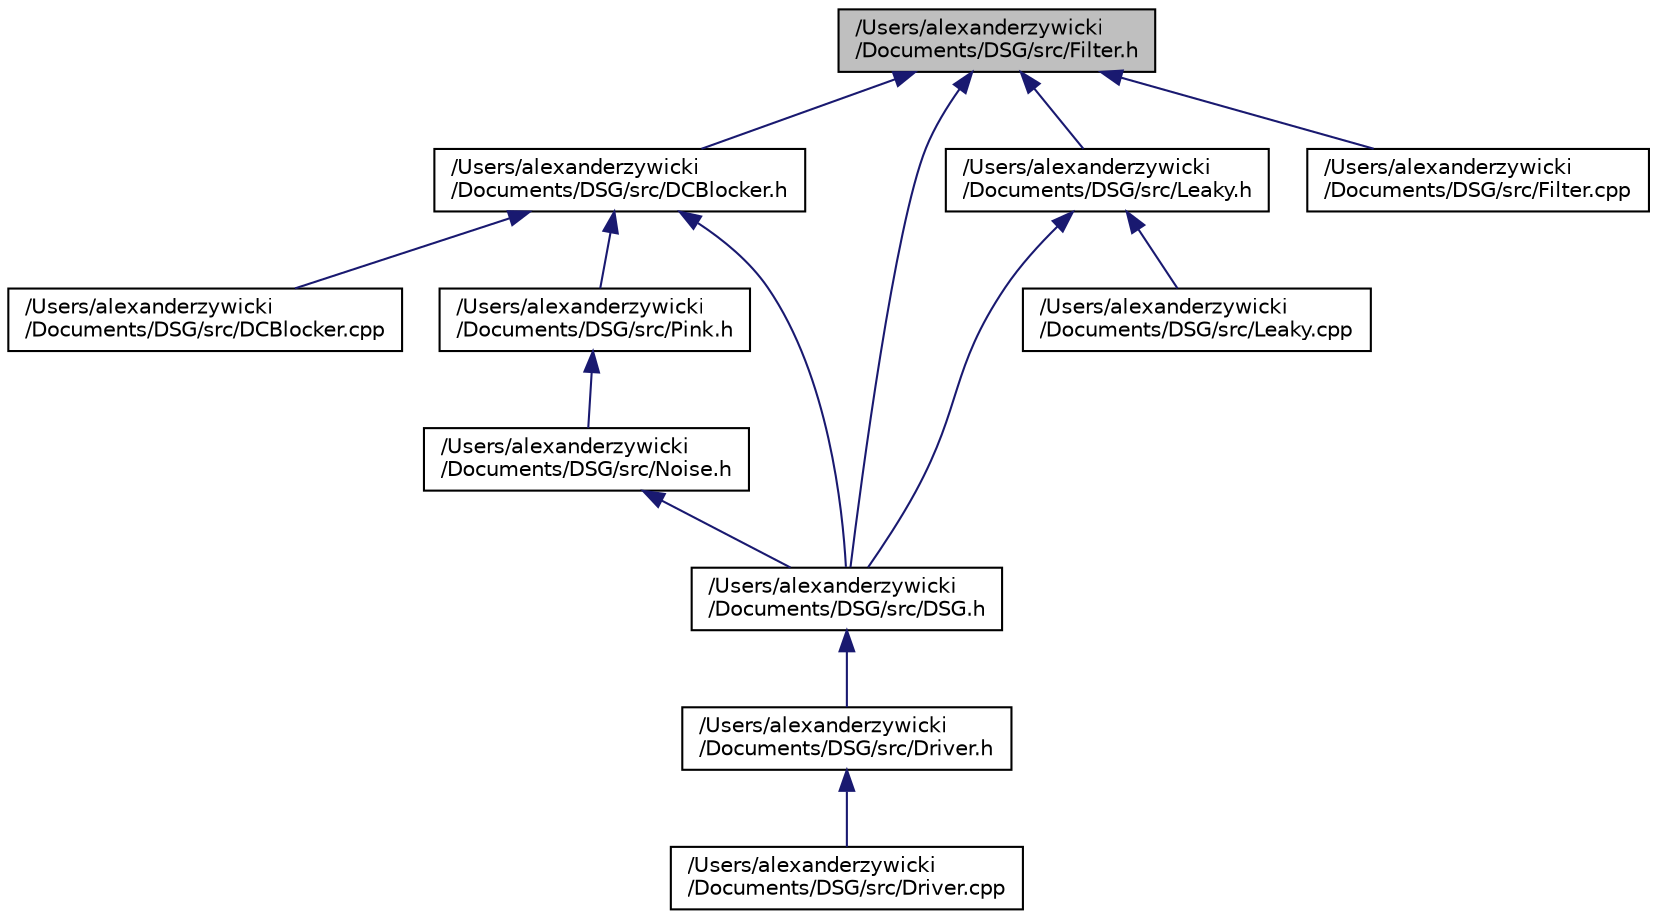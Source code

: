 digraph "/Users/alexanderzywicki/Documents/DSG/src/Filter.h"
{
  edge [fontname="Helvetica",fontsize="10",labelfontname="Helvetica",labelfontsize="10"];
  node [fontname="Helvetica",fontsize="10",shape=record];
  Node1 [label="/Users/alexanderzywicki\l/Documents/DSG/src/Filter.h",height=0.2,width=0.4,color="black", fillcolor="grey75", style="filled", fontcolor="black"];
  Node1 -> Node2 [dir="back",color="midnightblue",fontsize="10",style="solid"];
  Node2 [label="/Users/alexanderzywicki\l/Documents/DSG/src/DCBlocker.h",height=0.2,width=0.4,color="black", fillcolor="white", style="filled",URL="$_d_c_blocker_8h.html"];
  Node2 -> Node3 [dir="back",color="midnightblue",fontsize="10",style="solid"];
  Node3 [label="/Users/alexanderzywicki\l/Documents/DSG/src/DCBlocker.cpp",height=0.2,width=0.4,color="black", fillcolor="white", style="filled",URL="$_d_c_blocker_8cpp.html"];
  Node2 -> Node4 [dir="back",color="midnightblue",fontsize="10",style="solid"];
  Node4 [label="/Users/alexanderzywicki\l/Documents/DSG/src/Pink.h",height=0.2,width=0.4,color="black", fillcolor="white", style="filled",URL="$_pink_8h.html"];
  Node4 -> Node5 [dir="back",color="midnightblue",fontsize="10",style="solid"];
  Node5 [label="/Users/alexanderzywicki\l/Documents/DSG/src/Noise.h",height=0.2,width=0.4,color="black", fillcolor="white", style="filled",URL="$_noise_8h.html"];
  Node5 -> Node6 [dir="back",color="midnightblue",fontsize="10",style="solid"];
  Node6 [label="/Users/alexanderzywicki\l/Documents/DSG/src/DSG.h",height=0.2,width=0.4,color="black", fillcolor="white", style="filled",URL="$_d_s_g_8h.html"];
  Node6 -> Node7 [dir="back",color="midnightblue",fontsize="10",style="solid"];
  Node7 [label="/Users/alexanderzywicki\l/Documents/DSG/src/Driver.h",height=0.2,width=0.4,color="black", fillcolor="white", style="filled",URL="$_driver_8h.html"];
  Node7 -> Node8 [dir="back",color="midnightblue",fontsize="10",style="solid"];
  Node8 [label="/Users/alexanderzywicki\l/Documents/DSG/src/Driver.cpp",height=0.2,width=0.4,color="black", fillcolor="white", style="filled",URL="$_driver_8cpp.html"];
  Node2 -> Node6 [dir="back",color="midnightblue",fontsize="10",style="solid"];
  Node1 -> Node6 [dir="back",color="midnightblue",fontsize="10",style="solid"];
  Node1 -> Node9 [dir="back",color="midnightblue",fontsize="10",style="solid"];
  Node9 [label="/Users/alexanderzywicki\l/Documents/DSG/src/Leaky.h",height=0.2,width=0.4,color="black", fillcolor="white", style="filled",URL="$_leaky_8h.html"];
  Node9 -> Node6 [dir="back",color="midnightblue",fontsize="10",style="solid"];
  Node9 -> Node10 [dir="back",color="midnightblue",fontsize="10",style="solid"];
  Node10 [label="/Users/alexanderzywicki\l/Documents/DSG/src/Leaky.cpp",height=0.2,width=0.4,color="black", fillcolor="white", style="filled",URL="$_leaky_8cpp.html"];
  Node1 -> Node11 [dir="back",color="midnightblue",fontsize="10",style="solid"];
  Node11 [label="/Users/alexanderzywicki\l/Documents/DSG/src/Filter.cpp",height=0.2,width=0.4,color="black", fillcolor="white", style="filled",URL="$_filter_8cpp.html"];
}
